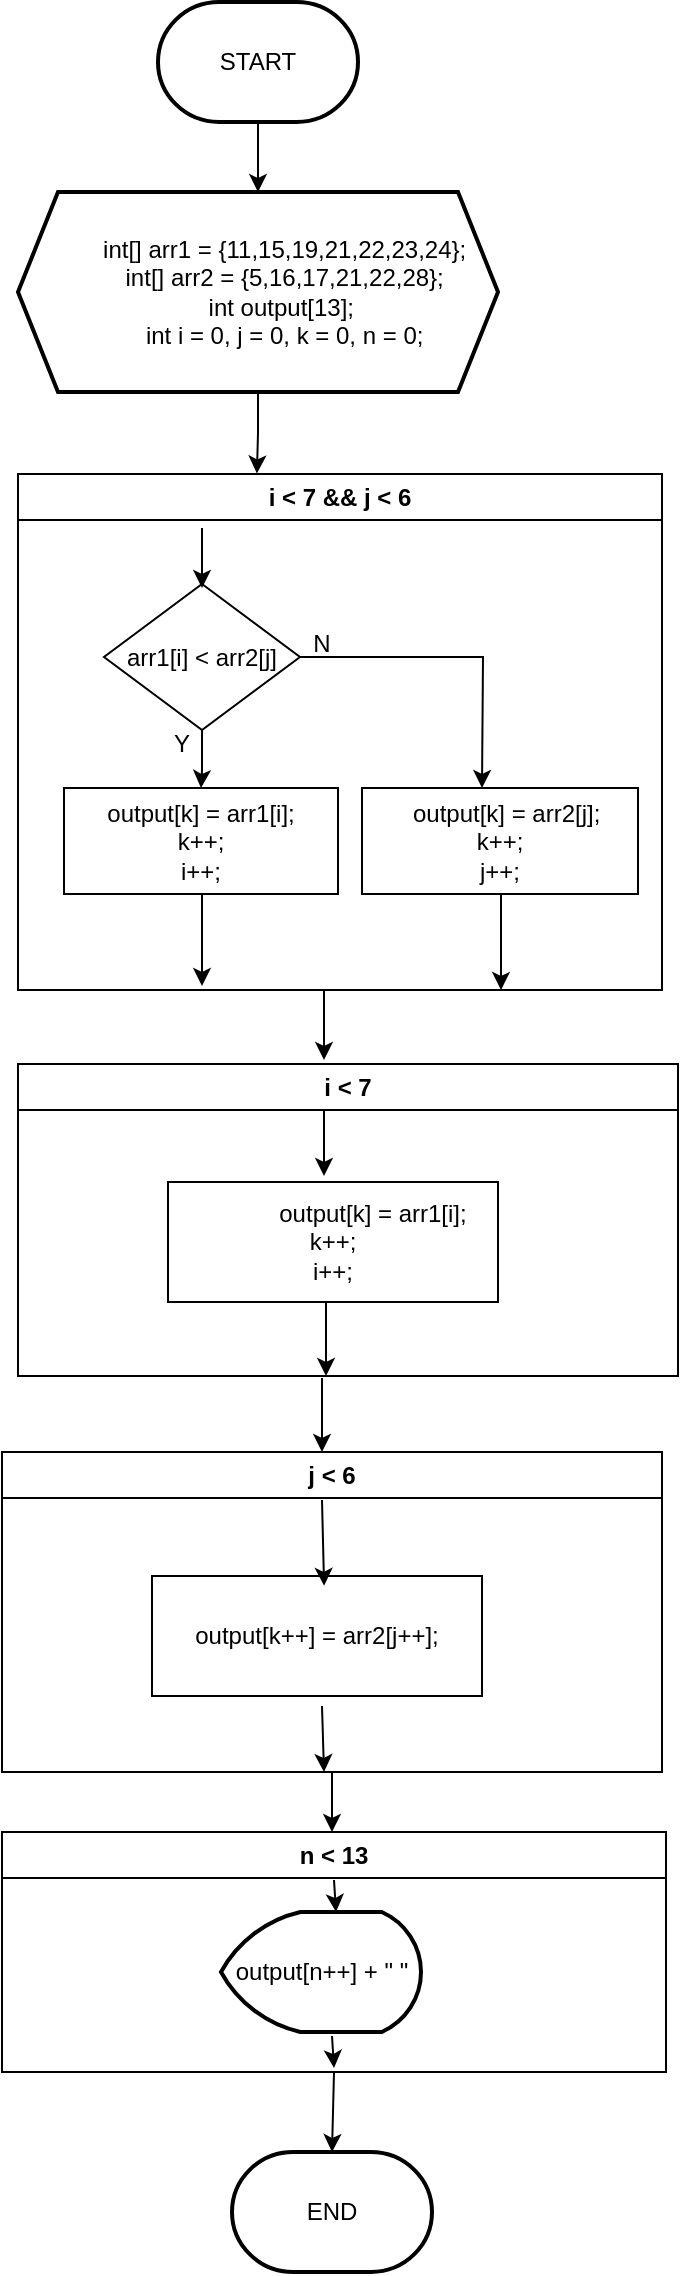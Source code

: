 <mxfile version="24.7.8">
  <diagram name="페이지-1" id="bm9apHiMER3QVZT25SD-">
    <mxGraphModel dx="1108" dy="759" grid="1" gridSize="10" guides="1" tooltips="1" connect="1" arrows="1" fold="1" page="1" pageScale="1" pageWidth="827" pageHeight="1169" math="0" shadow="0">
      <root>
        <mxCell id="0" />
        <mxCell id="1" parent="0" />
        <mxCell id="amAy9_GPlod7Wv8Um4Wt-5" value="" style="edgeStyle=orthogonalEdgeStyle;rounded=0;orthogonalLoop=1;jettySize=auto;html=1;entryX=0.5;entryY=0;entryDx=0;entryDy=0;" edge="1" parent="1" source="amAy9_GPlod7Wv8Um4Wt-1" target="amAy9_GPlod7Wv8Um4Wt-4">
          <mxGeometry relative="1" as="geometry">
            <mxPoint x="248" y="120" as="targetPoint" />
          </mxGeometry>
        </mxCell>
        <mxCell id="amAy9_GPlod7Wv8Um4Wt-1" value="START" style="strokeWidth=2;html=1;shape=mxgraph.flowchart.terminator;whiteSpace=wrap;" vertex="1" parent="1">
          <mxGeometry x="198" y="6" width="100" height="60" as="geometry" />
        </mxCell>
        <mxCell id="amAy9_GPlod7Wv8Um4Wt-34" value="" style="edgeStyle=orthogonalEdgeStyle;rounded=0;orthogonalLoop=1;jettySize=auto;html=1;entryX=0.371;entryY=-0.001;entryDx=0;entryDy=0;entryPerimeter=0;" edge="1" parent="1" source="amAy9_GPlod7Wv8Um4Wt-4" target="amAy9_GPlod7Wv8Um4Wt-69">
          <mxGeometry relative="1" as="geometry">
            <mxPoint x="248" y="250" as="targetPoint" />
          </mxGeometry>
        </mxCell>
        <mxCell id="amAy9_GPlod7Wv8Um4Wt-4" value="&lt;div&gt;&amp;nbsp; &amp;nbsp; &amp;nbsp; &amp;nbsp; int[] arr1 = {11,15,19,21,22,23,24};&lt;/div&gt;&lt;div&gt;&amp;nbsp; &amp;nbsp; &amp;nbsp; &amp;nbsp; int[] arr2 = {5,16,17,21,22,28};&lt;/div&gt;&lt;div&gt;&amp;nbsp; &amp;nbsp; &amp;nbsp; &amp;nbsp; int output[13];&amp;nbsp;&lt;/div&gt;&lt;div&gt;&amp;nbsp; &amp;nbsp; &amp;nbsp; &amp;nbsp; int i = 0, j = 0, k = 0, n = 0;&lt;br&gt;&lt;/div&gt;" style="shape=hexagon;perimeter=hexagonPerimeter2;whiteSpace=wrap;html=1;fixedSize=1;strokeWidth=2;" vertex="1" parent="1">
          <mxGeometry x="128" y="101" width="240" height="100" as="geometry" />
        </mxCell>
        <mxCell id="amAy9_GPlod7Wv8Um4Wt-69" value="i &amp;lt; 7 &amp;amp;&amp;amp; j &amp;lt; 6" style="swimlane;whiteSpace=wrap;html=1;" vertex="1" parent="1">
          <mxGeometry x="128" y="242" width="322" height="258" as="geometry" />
        </mxCell>
        <mxCell id="amAy9_GPlod7Wv8Um4Wt-73" value="" style="edgeStyle=orthogonalEdgeStyle;rounded=0;orthogonalLoop=1;jettySize=auto;html=1;" edge="1" parent="amAy9_GPlod7Wv8Um4Wt-69" source="amAy9_GPlod7Wv8Um4Wt-70" target="amAy9_GPlod7Wv8Um4Wt-71">
          <mxGeometry relative="1" as="geometry" />
        </mxCell>
        <mxCell id="amAy9_GPlod7Wv8Um4Wt-75" value="" style="edgeStyle=orthogonalEdgeStyle;rounded=0;orthogonalLoop=1;jettySize=auto;html=1;" edge="1" parent="amAy9_GPlod7Wv8Um4Wt-69" source="amAy9_GPlod7Wv8Um4Wt-70">
          <mxGeometry relative="1" as="geometry">
            <mxPoint x="232" y="157" as="targetPoint" />
          </mxGeometry>
        </mxCell>
        <mxCell id="amAy9_GPlod7Wv8Um4Wt-70" value="arr1[i] &amp;lt; arr2[j]" style="rhombus;whiteSpace=wrap;html=1;" vertex="1" parent="amAy9_GPlod7Wv8Um4Wt-69">
          <mxGeometry x="43" y="55" width="98" height="73" as="geometry" />
        </mxCell>
        <mxCell id="amAy9_GPlod7Wv8Um4Wt-78" value="" style="edgeStyle=orthogonalEdgeStyle;rounded=0;orthogonalLoop=1;jettySize=auto;html=1;" edge="1" parent="amAy9_GPlod7Wv8Um4Wt-69">
          <mxGeometry relative="1" as="geometry">
            <mxPoint x="92" y="206" as="sourcePoint" />
            <mxPoint x="92" y="256" as="targetPoint" />
          </mxGeometry>
        </mxCell>
        <mxCell id="amAy9_GPlod7Wv8Um4Wt-71" value="&lt;div&gt;output[k] = arr1[i];&lt;/div&gt;&lt;div&gt;k++;&lt;/div&gt;&lt;div&gt;i++;&lt;/div&gt;" style="rounded=0;whiteSpace=wrap;html=1;" vertex="1" parent="amAy9_GPlod7Wv8Um4Wt-69">
          <mxGeometry x="23" y="157" width="137" height="53" as="geometry" />
        </mxCell>
        <mxCell id="amAy9_GPlod7Wv8Um4Wt-80" value="" style="edgeStyle=orthogonalEdgeStyle;rounded=0;orthogonalLoop=1;jettySize=auto;html=1;entryX=0.75;entryY=1;entryDx=0;entryDy=0;" edge="1" parent="amAy9_GPlod7Wv8Um4Wt-69" source="amAy9_GPlod7Wv8Um4Wt-76" target="amAy9_GPlod7Wv8Um4Wt-69">
          <mxGeometry relative="1" as="geometry">
            <mxPoint x="241" y="240" as="targetPoint" />
            <Array as="points">
              <mxPoint x="242" y="208" />
              <mxPoint x="242" y="208" />
            </Array>
          </mxGeometry>
        </mxCell>
        <mxCell id="amAy9_GPlod7Wv8Um4Wt-76" value="&lt;div&gt;&amp;nbsp;&amp;nbsp;&lt;span style=&quot;background-color: initial;&quot;&gt;output[k] = arr2[j];&lt;/span&gt;&lt;/div&gt;&lt;div&gt;k++;&lt;/div&gt;&lt;div&gt;j++;&lt;/div&gt;" style="rounded=0;whiteSpace=wrap;html=1;" vertex="1" parent="amAy9_GPlod7Wv8Um4Wt-69">
          <mxGeometry x="172" y="157" width="138" height="53" as="geometry" />
        </mxCell>
        <mxCell id="amAy9_GPlod7Wv8Um4Wt-105" value="Y" style="text;html=1;align=center;verticalAlign=middle;whiteSpace=wrap;rounded=0;" vertex="1" parent="amAy9_GPlod7Wv8Um4Wt-69">
          <mxGeometry x="52" y="120" width="60" height="30" as="geometry" />
        </mxCell>
        <mxCell id="amAy9_GPlod7Wv8Um4Wt-106" value="N" style="text;html=1;align=center;verticalAlign=middle;whiteSpace=wrap;rounded=0;" vertex="1" parent="amAy9_GPlod7Wv8Um4Wt-69">
          <mxGeometry x="122" y="70" width="60" height="30" as="geometry" />
        </mxCell>
        <mxCell id="amAy9_GPlod7Wv8Um4Wt-72" value="" style="endArrow=classic;html=1;rounded=0;entryX=0.5;entryY=0;entryDx=0;entryDy=0;" edge="1" parent="1">
          <mxGeometry width="50" height="50" relative="1" as="geometry">
            <mxPoint x="220" y="269" as="sourcePoint" />
            <mxPoint x="220.0" y="299" as="targetPoint" />
          </mxGeometry>
        </mxCell>
        <mxCell id="amAy9_GPlod7Wv8Um4Wt-90" value="" style="edgeStyle=orthogonalEdgeStyle;rounded=0;orthogonalLoop=1;jettySize=auto;html=1;" edge="1" parent="1">
          <mxGeometry relative="1" as="geometry">
            <mxPoint x="280.0" y="694.0" as="sourcePoint" />
            <mxPoint x="280" y="731" as="targetPoint" />
          </mxGeometry>
        </mxCell>
        <mxCell id="amAy9_GPlod7Wv8Um4Wt-81" value="i &amp;lt; 7" style="swimlane;whiteSpace=wrap;html=1;" vertex="1" parent="1">
          <mxGeometry x="128" y="537" width="330" height="156" as="geometry" />
        </mxCell>
        <mxCell id="amAy9_GPlod7Wv8Um4Wt-84" value="&lt;div&gt;&amp;nbsp; &amp;nbsp; &amp;nbsp; &amp;nbsp; &amp;nbsp; &amp;nbsp; output[k] = arr1[i];&lt;/div&gt;&lt;div&gt;&lt;span style=&quot;background-color: initial;&quot;&gt;k++;&lt;/span&gt;&lt;/div&gt;&lt;div&gt;&lt;span style=&quot;background-color: initial;&quot;&gt;i++;&lt;/span&gt;&lt;/div&gt;" style="rounded=0;whiteSpace=wrap;html=1;" vertex="1" parent="amAy9_GPlod7Wv8Um4Wt-81">
          <mxGeometry x="75" y="59" width="165" height="60" as="geometry" />
        </mxCell>
        <mxCell id="amAy9_GPlod7Wv8Um4Wt-85" value="" style="edgeStyle=orthogonalEdgeStyle;rounded=0;orthogonalLoop=1;jettySize=auto;html=1;" edge="1" parent="1">
          <mxGeometry relative="1" as="geometry">
            <mxPoint x="281" y="560" as="sourcePoint" />
            <mxPoint x="281" y="593" as="targetPoint" />
          </mxGeometry>
        </mxCell>
        <mxCell id="amAy9_GPlod7Wv8Um4Wt-86" value="" style="edgeStyle=orthogonalEdgeStyle;rounded=0;orthogonalLoop=1;jettySize=auto;html=1;" edge="1" parent="1">
          <mxGeometry relative="1" as="geometry">
            <mxPoint x="282" y="656" as="sourcePoint" />
            <mxPoint x="282" y="693" as="targetPoint" />
          </mxGeometry>
        </mxCell>
        <mxCell id="amAy9_GPlod7Wv8Um4Wt-96" value="" style="edgeStyle=orthogonalEdgeStyle;rounded=0;orthogonalLoop=1;jettySize=auto;html=1;" edge="1" parent="1" source="amAy9_GPlod7Wv8Um4Wt-87">
          <mxGeometry relative="1" as="geometry">
            <mxPoint x="285" y="921" as="targetPoint" />
          </mxGeometry>
        </mxCell>
        <mxCell id="amAy9_GPlod7Wv8Um4Wt-87" value="j &amp;lt; 6" style="swimlane;whiteSpace=wrap;html=1;" vertex="1" parent="1">
          <mxGeometry x="120" y="731" width="330" height="160" as="geometry" />
        </mxCell>
        <mxCell id="amAy9_GPlod7Wv8Um4Wt-88" value="output[k++] = arr2[j++];" style="rounded=0;whiteSpace=wrap;html=1;" vertex="1" parent="amAy9_GPlod7Wv8Um4Wt-87">
          <mxGeometry x="75" y="62" width="165" height="60" as="geometry" />
        </mxCell>
        <mxCell id="amAy9_GPlod7Wv8Um4Wt-91" value="" style="endArrow=classic;html=1;rounded=0;entryX=0.473;entryY=-0.018;entryDx=0;entryDy=0;entryPerimeter=0;" edge="1" parent="1">
          <mxGeometry width="50" height="50" relative="1" as="geometry">
            <mxPoint x="280" y="755" as="sourcePoint" />
            <mxPoint x="281.045" y="797.92" as="targetPoint" />
          </mxGeometry>
        </mxCell>
        <mxCell id="amAy9_GPlod7Wv8Um4Wt-92" value="" style="endArrow=classic;html=1;rounded=0;" edge="1" parent="1">
          <mxGeometry width="50" height="50" relative="1" as="geometry">
            <mxPoint x="280" y="858" as="sourcePoint" />
            <mxPoint x="281" y="891" as="targetPoint" />
          </mxGeometry>
        </mxCell>
        <mxCell id="amAy9_GPlod7Wv8Um4Wt-93" value="" style="edgeStyle=orthogonalEdgeStyle;rounded=0;orthogonalLoop=1;jettySize=auto;html=1;" edge="1" parent="1">
          <mxGeometry relative="1" as="geometry">
            <mxPoint x="281" y="500" as="sourcePoint" />
            <mxPoint x="281.0" y="535" as="targetPoint" />
          </mxGeometry>
        </mxCell>
        <mxCell id="amAy9_GPlod7Wv8Um4Wt-94" value="n &amp;lt; 13" style="swimlane;whiteSpace=wrap;html=1;" vertex="1" parent="1">
          <mxGeometry x="120" y="921" width="332" height="120" as="geometry" />
        </mxCell>
        <mxCell id="amAy9_GPlod7Wv8Um4Wt-95" value="output[n++] + &quot; &quot;" style="strokeWidth=2;html=1;shape=mxgraph.flowchart.display;whiteSpace=wrap;" vertex="1" parent="amAy9_GPlod7Wv8Um4Wt-94">
          <mxGeometry x="109.5" y="40" width="100" height="60" as="geometry" />
        </mxCell>
        <mxCell id="amAy9_GPlod7Wv8Um4Wt-98" value="" style="endArrow=classic;html=1;rounded=0;" edge="1" parent="1">
          <mxGeometry width="50" height="50" relative="1" as="geometry">
            <mxPoint x="286" y="945" as="sourcePoint" />
            <mxPoint x="287" y="961" as="targetPoint" />
          </mxGeometry>
        </mxCell>
        <mxCell id="amAy9_GPlod7Wv8Um4Wt-100" value="" style="endArrow=classic;html=1;rounded=0;" edge="1" parent="1">
          <mxGeometry width="50" height="50" relative="1" as="geometry">
            <mxPoint x="285" y="1023" as="sourcePoint" />
            <mxPoint x="286" y="1039" as="targetPoint" />
          </mxGeometry>
        </mxCell>
        <mxCell id="amAy9_GPlod7Wv8Um4Wt-101" value="END" style="strokeWidth=2;html=1;shape=mxgraph.flowchart.terminator;whiteSpace=wrap;" vertex="1" parent="1">
          <mxGeometry x="235" y="1081" width="100" height="60" as="geometry" />
        </mxCell>
        <mxCell id="amAy9_GPlod7Wv8Um4Wt-103" value="" style="endArrow=classic;html=1;rounded=0;entryX=0.5;entryY=0;entryDx=0;entryDy=0;entryPerimeter=0;exitX=0.5;exitY=1;exitDx=0;exitDy=0;" edge="1" parent="1" source="amAy9_GPlod7Wv8Um4Wt-94" target="amAy9_GPlod7Wv8Um4Wt-101">
          <mxGeometry width="50" height="50" relative="1" as="geometry">
            <mxPoint x="260" y="1124" as="sourcePoint" />
            <mxPoint x="310" y="1074" as="targetPoint" />
          </mxGeometry>
        </mxCell>
      </root>
    </mxGraphModel>
  </diagram>
</mxfile>
